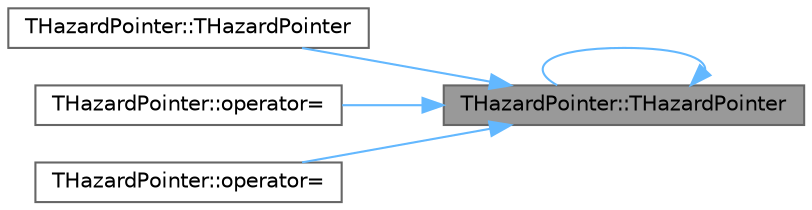digraph "THazardPointer::THazardPointer"
{
 // INTERACTIVE_SVG=YES
 // LATEX_PDF_SIZE
  bgcolor="transparent";
  edge [fontname=Helvetica,fontsize=10,labelfontname=Helvetica,labelfontsize=10];
  node [fontname=Helvetica,fontsize=10,shape=box,height=0.2,width=0.4];
  rankdir="RL";
  Node1 [id="Node000001",label="THazardPointer::THazardPointer",height=0.2,width=0.4,color="gray40", fillcolor="grey60", style="filled", fontcolor="black",tooltip=" "];
  Node1 -> Node1 [id="edge1_Node000001_Node000001",dir="back",color="steelblue1",style="solid",tooltip=" "];
  Node1 -> Node2 [id="edge2_Node000001_Node000002",dir="back",color="steelblue1",style="solid",tooltip=" "];
  Node2 [id="Node000002",label="THazardPointer::THazardPointer",height=0.2,width=0.4,color="grey40", fillcolor="white", style="filled",URL="$d8/d97/classTHazardPointer.html#a2a51963c45e20f0d2fac31a24dca572d",tooltip=" "];
  Node1 -> Node3 [id="edge3_Node000001_Node000003",dir="back",color="steelblue1",style="solid",tooltip=" "];
  Node3 [id="Node000003",label="THazardPointer::operator=",height=0.2,width=0.4,color="grey40", fillcolor="white", style="filled",URL="$d8/d97/classTHazardPointer.html#a7d09ce1796f0931e48961e070b4a1829",tooltip=" "];
  Node1 -> Node4 [id="edge4_Node000001_Node000004",dir="back",color="steelblue1",style="solid",tooltip=" "];
  Node4 [id="Node000004",label="THazardPointer::operator=",height=0.2,width=0.4,color="grey40", fillcolor="white", style="filled",URL="$d8/d97/classTHazardPointer.html#a356dc2cfc5a4714b5f4dd1a8604d1bcc",tooltip=" "];
}

